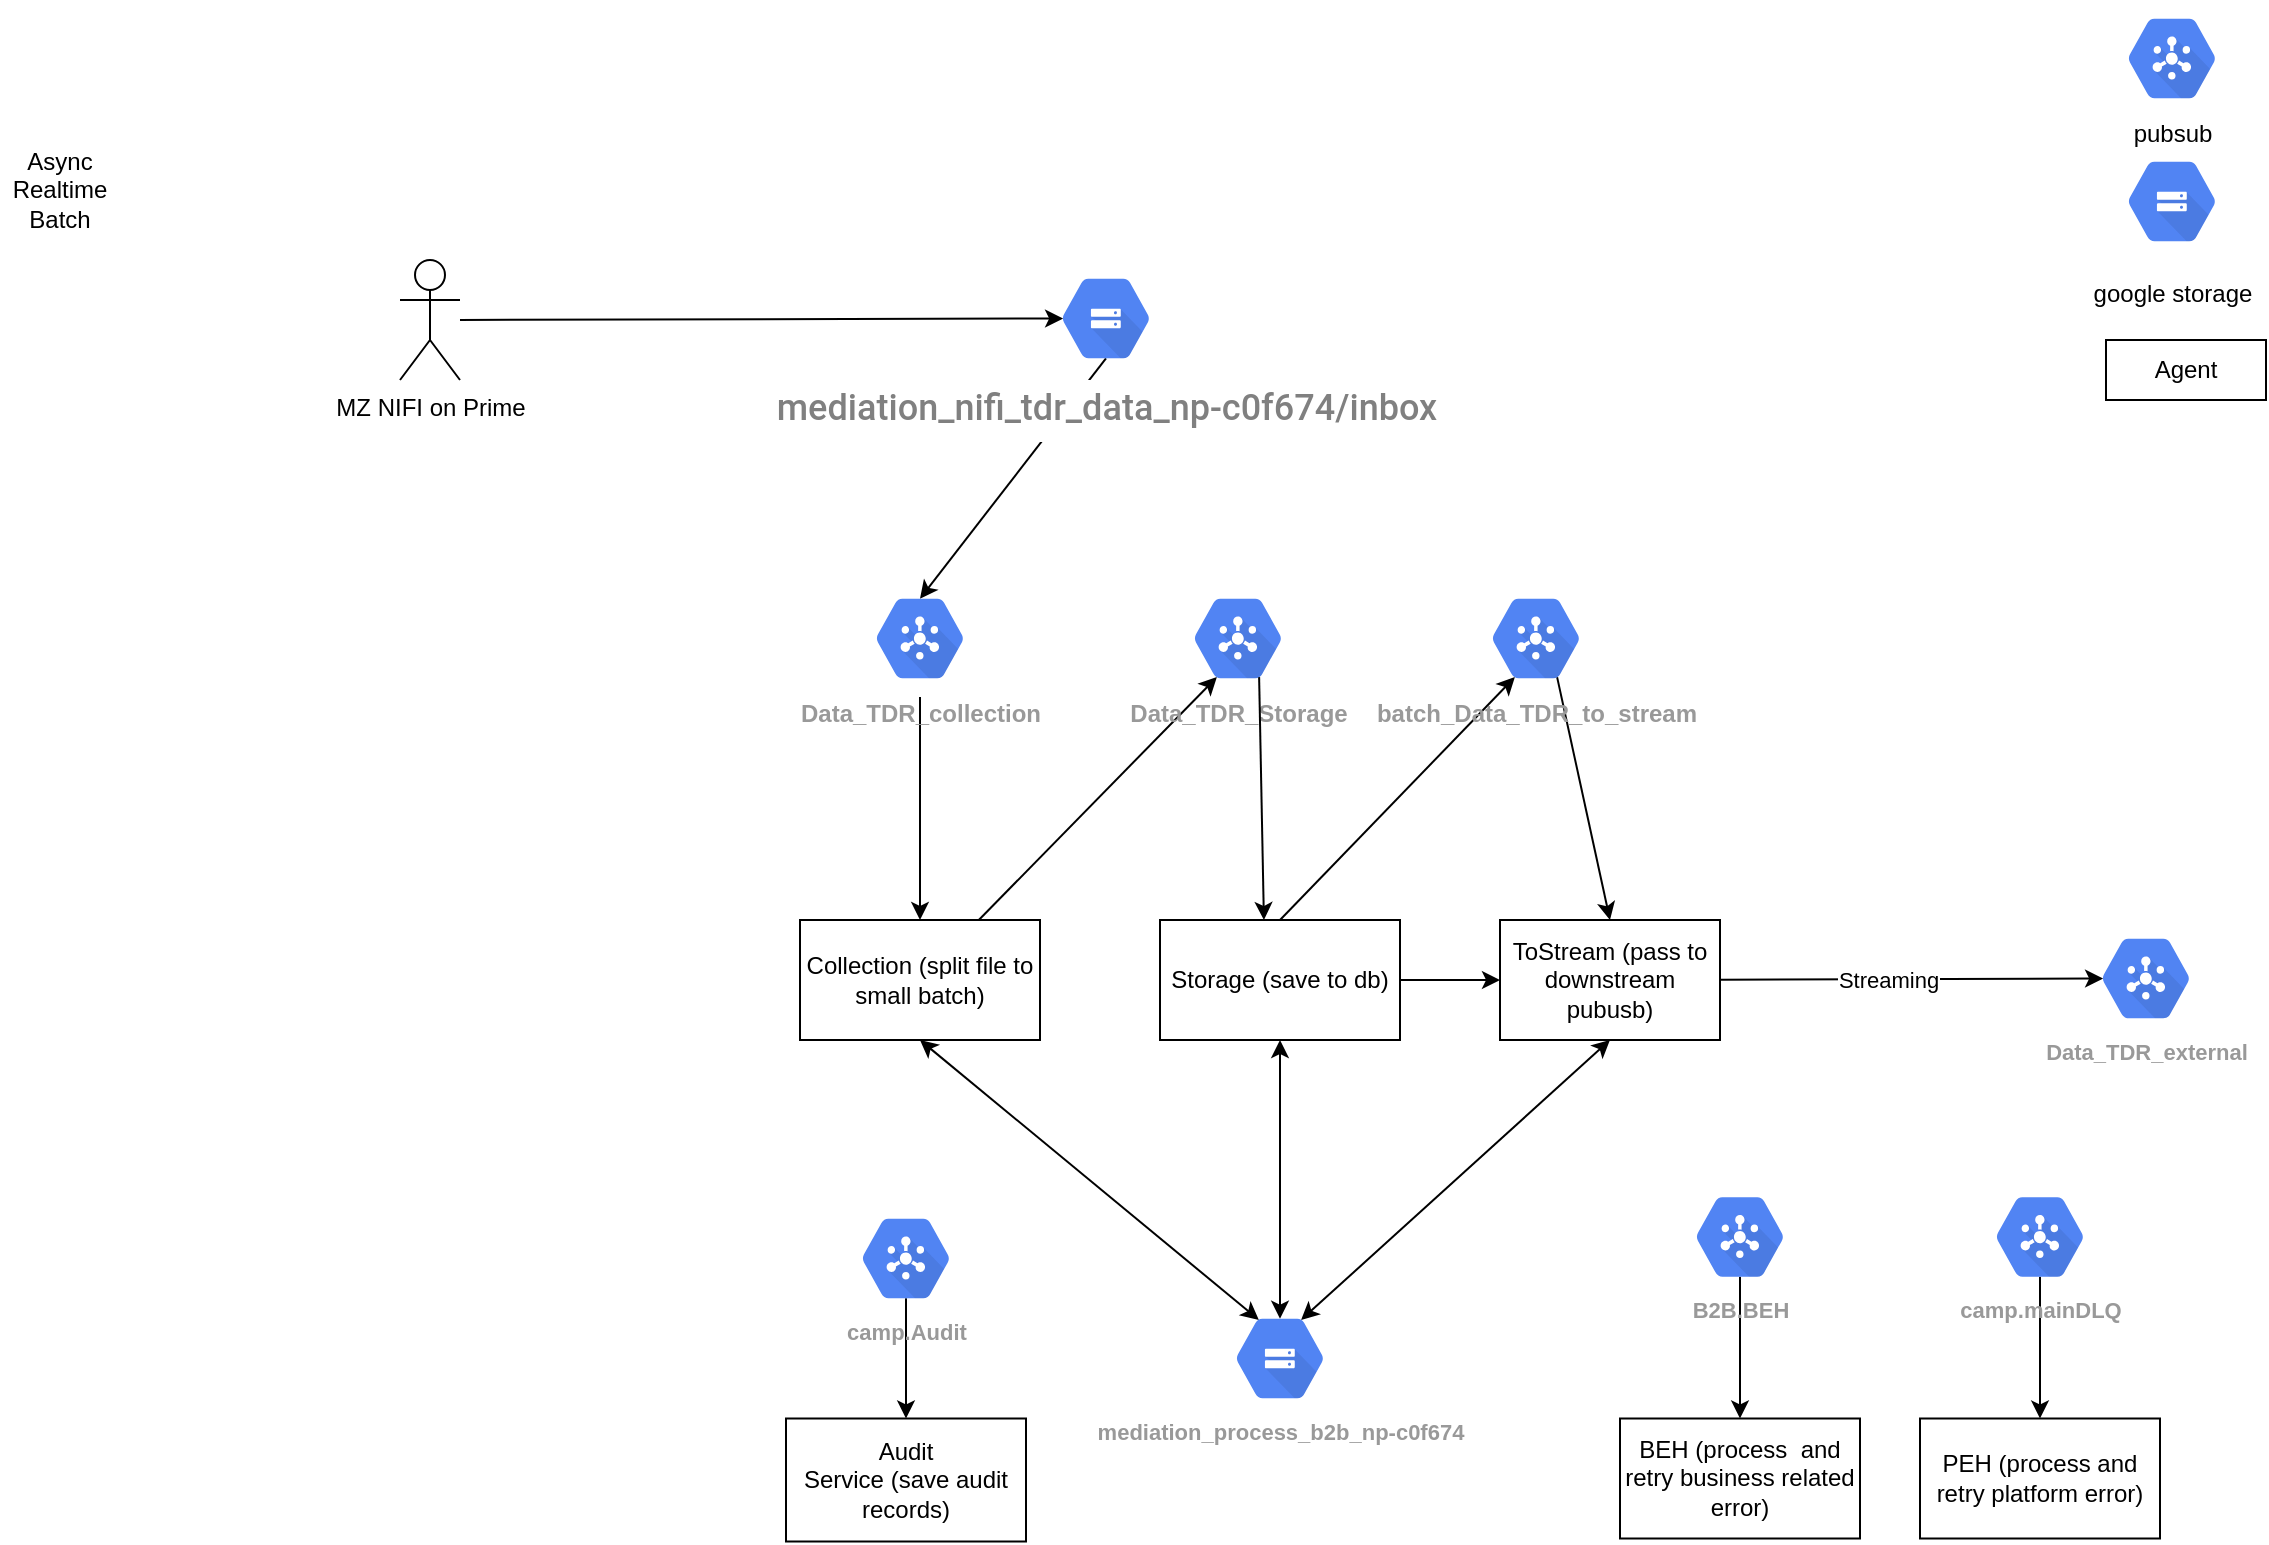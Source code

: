 <mxfile version="18.0.6" type="device"><diagram id="V0_8cqZzB32vLAIiTv2V" name="Page-1"><mxGraphModel dx="1888" dy="649" grid="1" gridSize="10" guides="1" tooltips="1" connect="1" arrows="1" fold="1" page="1" pageScale="1" pageWidth="850" pageHeight="1100" math="0" shadow="0"><root><mxCell id="0"/><mxCell id="1" parent="0"/><mxCell id="19" style="edgeStyle=none;html=1;entryX=0.34;entryY=0.83;entryDx=0;entryDy=0;entryPerimeter=0;" parent="1" source="2" target="17" edge="1"><mxGeometry relative="1" as="geometry"><mxPoint x="190" y="430" as="targetPoint"/></mxGeometry></mxCell><mxCell id="30" style="edgeStyle=none;html=1;exitX=0.5;exitY=1;exitDx=0;exitDy=0;entryX=0.34;entryY=0.17;entryDx=0;entryDy=0;entryPerimeter=0;startArrow=classic;startFill=1;" parent="1" source="2" target="9" edge="1"><mxGeometry relative="1" as="geometry"/></mxCell><mxCell id="2" value="Collection (split file to small batch)" style="rounded=0;whiteSpace=wrap;html=1;" parent="1" vertex="1"><mxGeometry x="90" y="470" width="120" height="60" as="geometry"/></mxCell><mxCell id="7" value="" style="edgeStyle=none;html=1;" parent="1" source="3" target="4" edge="1"><mxGeometry relative="1" as="geometry"/></mxCell><mxCell id="23" style="edgeStyle=none;html=1;exitX=0.5;exitY=0;exitDx=0;exitDy=0;entryX=0.34;entryY=0.83;entryDx=0;entryDy=0;entryPerimeter=0;" parent="1" source="3" target="22" edge="1"><mxGeometry relative="1" as="geometry"/></mxCell><mxCell id="31" style="edgeStyle=none;html=1;exitX=0.5;exitY=1;exitDx=0;exitDy=0;entryX=0.5;entryY=0.16;entryDx=0;entryDy=0;entryPerimeter=0;startArrow=classic;startFill=1;" parent="1" source="3" target="9" edge="1"><mxGeometry relative="1" as="geometry"/></mxCell><mxCell id="3" value="Storage (save to db)" style="rounded=0;whiteSpace=wrap;html=1;" parent="1" vertex="1"><mxGeometry x="270" y="470" width="120" height="60" as="geometry"/></mxCell><mxCell id="27" style="edgeStyle=none;html=1;entryX=0.175;entryY=0.5;entryDx=0;entryDy=0;entryPerimeter=0;" parent="1" source="4" target="25" edge="1"><mxGeometry relative="1" as="geometry"/></mxCell><mxCell id="28" value="Streaming" style="edgeLabel;html=1;align=center;verticalAlign=middle;resizable=0;points=[];" parent="27" vertex="1" connectable="0"><mxGeometry x="-0.123" relative="1" as="geometry"><mxPoint as="offset"/></mxGeometry></mxCell><mxCell id="32" style="edgeStyle=none;html=1;exitX=0.5;exitY=1;exitDx=0;exitDy=0;entryX=0.66;entryY=0.17;entryDx=0;entryDy=0;entryPerimeter=0;startArrow=classic;startFill=1;" parent="1" source="4" target="9" edge="1"><mxGeometry relative="1" as="geometry"/></mxCell><mxCell id="4" value="ToStream (pass to downstream pubusb)" style="rounded=0;whiteSpace=wrap;html=1;" parent="1" vertex="1"><mxGeometry x="440" y="470" width="110" height="60" as="geometry"/></mxCell><mxCell id="14" style="edgeStyle=none;html=1;exitX=0.5;exitY=0.84;exitDx=0;exitDy=0;exitPerimeter=0;entryX=0.5;entryY=0.16;entryDx=0;entryDy=0;entryPerimeter=0;" parent="1" source="8" target="13" edge="1"><mxGeometry relative="1" as="geometry"/></mxCell><mxCell id="8" value="&lt;h2 style=&quot;box-sizing: border-box; border: 0px; margin-right: 0px; margin-bottom: 8px; margin-left: 0px; outline: 0px; padding: 0px; vertical-align: baseline; text-rendering: auto; overflow-wrap: break-word; position: relative; line-height: 28px; max-width: 512px; bottom: auto; word-break: break-word; text-align: start; background-color: rgb(255, 255, 255); margin-top: 0px !important;&quot; class=&quot;cfc-space-first ng-star-inserted&quot;&gt;&lt;font size=&quot;1&quot; color=&quot;#808080&quot; face=&quot;Roboto&quot;&gt;&lt;span style=&quot;font-weight: 500; font-size: 18px;&quot;&gt;mediation_nifi_tdr_data_np-c0f674/inbox&lt;/span&gt;&lt;/font&gt;&lt;/h2&gt;" style="sketch=0;html=1;fillColor=#5184F3;strokeColor=none;verticalAlign=top;labelPosition=center;verticalLabelPosition=bottom;align=center;spacingTop=-6;fontSize=11;fontStyle=1;fontColor=#999999;shape=mxgraph.gcp2.hexIcon;prIcon=cloud_storage" parent="1" vertex="1"><mxGeometry x="210" y="140" width="66" height="58.5" as="geometry"/></mxCell><mxCell id="9" value="mediation_process_b2b_np-c0f674" style="sketch=0;html=1;fillColor=#5184F3;strokeColor=none;verticalAlign=top;labelPosition=center;verticalLabelPosition=bottom;align=center;spacingTop=-6;fontSize=11;fontStyle=1;fontColor=#999999;shape=mxgraph.gcp2.hexIcon;prIcon=cloud_storage" parent="1" vertex="1"><mxGeometry x="297" y="660" width="66" height="58.5" as="geometry"/></mxCell><mxCell id="11" value="MZ NIFI on Prime" style="shape=umlActor;verticalLabelPosition=bottom;verticalAlign=top;html=1;outlineConnect=0;" parent="1" vertex="1"><mxGeometry x="-110" y="140" width="30" height="60" as="geometry"/></mxCell><mxCell id="12" value="" style="endArrow=classic;html=1;entryX=0.175;entryY=0.5;entryDx=0;entryDy=0;entryPerimeter=0;" parent="1" source="11" target="8" edge="1"><mxGeometry width="50" height="50" relative="1" as="geometry"><mxPoint x="220" y="310" as="sourcePoint"/><mxPoint x="270" y="260" as="targetPoint"/></mxGeometry></mxCell><mxCell id="15" style="edgeStyle=none;html=1;entryX=0.5;entryY=0;entryDx=0;entryDy=0;" parent="1" source="13" target="2" edge="1"><mxGeometry relative="1" as="geometry"/></mxCell><mxCell id="13" value="&lt;font style=&quot;font-size: 12px;&quot;&gt;Data_TDR_collection&lt;/font&gt;" style="sketch=0;html=1;fillColor=#5184F3;strokeColor=none;verticalAlign=top;labelPosition=center;verticalLabelPosition=bottom;align=center;spacingTop=-6;fontSize=11;fontStyle=1;fontColor=#999999;shape=mxgraph.gcp2.hexIcon;prIcon=cloud_pubsub" parent="1" vertex="1"><mxGeometry x="117" y="300" width="66" height="58.5" as="geometry"/></mxCell><mxCell id="17" value="&lt;font style=&quot;font-size: 12px;&quot;&gt;Data_TDR_Storage&lt;/font&gt;" style="sketch=0;html=1;fillColor=#5184F3;strokeColor=none;verticalAlign=top;labelPosition=center;verticalLabelPosition=bottom;align=center;spacingTop=-6;fontSize=11;fontStyle=1;fontColor=#999999;shape=mxgraph.gcp2.hexIcon;prIcon=cloud_pubsub" parent="1" vertex="1"><mxGeometry x="276" y="300" width="66" height="58.5" as="geometry"/></mxCell><mxCell id="21" value="" style="endArrow=classic;html=1;entryX=0.433;entryY=0;entryDx=0;entryDy=0;entryPerimeter=0;exitX=0.66;exitY=0.83;exitDx=0;exitDy=0;exitPerimeter=0;" parent="1" source="17" target="3" edge="1"><mxGeometry width="50" height="50" relative="1" as="geometry"><mxPoint x="220" y="510" as="sourcePoint"/><mxPoint x="270" y="460" as="targetPoint"/></mxGeometry></mxCell><mxCell id="24" style="edgeStyle=none;html=1;exitX=0.66;exitY=0.83;exitDx=0;exitDy=0;exitPerimeter=0;entryX=0.5;entryY=0;entryDx=0;entryDy=0;" parent="1" source="22" target="4" edge="1"><mxGeometry relative="1" as="geometry"/></mxCell><mxCell id="22" value="&lt;font style=&quot;font-size: 12px;&quot;&gt;batch_Data_TDR_to_stream&lt;/font&gt;" style="sketch=0;html=1;fillColor=#5184F3;strokeColor=none;verticalAlign=top;labelPosition=center;verticalLabelPosition=bottom;align=center;spacingTop=-6;fontSize=11;fontStyle=1;fontColor=#999999;shape=mxgraph.gcp2.hexIcon;prIcon=cloud_pubsub" parent="1" vertex="1"><mxGeometry x="425" y="300" width="66" height="58.5" as="geometry"/></mxCell><mxCell id="25" value="Data_TDR_external" style="sketch=0;html=1;fillColor=#5184F3;strokeColor=none;verticalAlign=top;labelPosition=center;verticalLabelPosition=bottom;align=center;spacingTop=-6;fontSize=11;fontStyle=1;fontColor=#999999;shape=mxgraph.gcp2.hexIcon;prIcon=cloud_pubsub" parent="1" vertex="1"><mxGeometry x="730" y="470" width="66" height="58.5" as="geometry"/></mxCell><mxCell id="33" value="Async Realtime Batch&lt;br&gt;" style="text;html=1;strokeColor=none;fillColor=none;align=center;verticalAlign=middle;whiteSpace=wrap;rounded=0;" parent="1" vertex="1"><mxGeometry x="-310" y="90" width="60" height="30" as="geometry"/></mxCell><mxCell id="34" value="BEH (process&amp;nbsp; and retry business related error)" style="rounded=0;whiteSpace=wrap;html=1;" parent="1" vertex="1"><mxGeometry x="500" y="719.25" width="120" height="60" as="geometry"/></mxCell><mxCell id="35" value="PEH (process and retry platform error)" style="rounded=0;whiteSpace=wrap;html=1;" parent="1" vertex="1"><mxGeometry x="650" y="719.25" width="120" height="60" as="geometry"/></mxCell><mxCell id="40" style="edgeStyle=none;html=1;exitX=0.5;exitY=0.84;exitDx=0;exitDy=0;exitPerimeter=0;entryX=0.5;entryY=0;entryDx=0;entryDy=0;" parent="1" source="36" target="35" edge="1"><mxGeometry relative="1" as="geometry"/></mxCell><mxCell id="36" value="camp.mainDLQ" style="sketch=0;html=1;fillColor=#5184F3;strokeColor=none;verticalAlign=top;labelPosition=center;verticalLabelPosition=bottom;align=center;spacingTop=-6;fontSize=11;fontStyle=1;fontColor=#999999;shape=mxgraph.gcp2.hexIcon;prIcon=cloud_pubsub" parent="1" vertex="1"><mxGeometry x="677" y="599.25" width="66" height="58.5" as="geometry"/></mxCell><mxCell id="38" style="edgeStyle=none;html=1;exitX=0.5;exitY=0.84;exitDx=0;exitDy=0;exitPerimeter=0;" parent="1" source="37" target="34" edge="1"><mxGeometry relative="1" as="geometry"/></mxCell><mxCell id="37" value="B2B.BEH" style="sketch=0;html=1;fillColor=#5184F3;strokeColor=none;verticalAlign=top;labelPosition=center;verticalLabelPosition=bottom;align=center;spacingTop=-6;fontSize=11;fontStyle=1;fontColor=#999999;shape=mxgraph.gcp2.hexIcon;prIcon=cloud_pubsub" parent="1" vertex="1"><mxGeometry x="527" y="599.25" width="66" height="58.5" as="geometry"/></mxCell><mxCell id="46" style="edgeStyle=none;html=1;exitX=0.5;exitY=0.84;exitDx=0;exitDy=0;exitPerimeter=0;entryX=0.5;entryY=0;entryDx=0;entryDy=0;" parent="1" source="41" target="45" edge="1"><mxGeometry relative="1" as="geometry"/></mxCell><mxCell id="41" value="camp.Audit" style="sketch=0;html=1;fillColor=#5184F3;strokeColor=none;verticalAlign=top;labelPosition=center;verticalLabelPosition=bottom;align=center;spacingTop=-6;fontSize=11;fontStyle=1;fontColor=#999999;shape=mxgraph.gcp2.hexIcon;prIcon=cloud_pubsub" parent="1" vertex="1"><mxGeometry x="110" y="610" width="66" height="58.5" as="geometry"/></mxCell><mxCell id="45" value="Audit&lt;br&gt;Service (save audit records)" style="rounded=0;whiteSpace=wrap;html=1;" parent="1" vertex="1"><mxGeometry x="83" y="719.25" width="120" height="61.5" as="geometry"/></mxCell><mxCell id="DtIXeuBf3LwDQSbXdGs6-47" value="&lt;h2 style=&quot;box-sizing: border-box; border: 0px; margin-right: 0px; margin-bottom: 8px; margin-left: 0px; outline: 0px; padding: 0px; vertical-align: baseline; text-rendering: auto; overflow-wrap: break-word; position: relative; line-height: 28px; max-width: 512px; bottom: auto; word-break: break-word; text-align: start; background-color: rgb(255, 255, 255); margin-top: 0px !important;&quot; class=&quot;cfc-space-first ng-star-inserted&quot;&gt;&lt;font color=&quot;#000000&quot; size=&quot;1&quot;&gt;&lt;span style=&quot;font-weight: 500; font-size: 12px;&quot;&gt;google storage&lt;/span&gt;&lt;/font&gt;&lt;/h2&gt;" style="sketch=0;html=1;fillColor=#5184F3;strokeColor=none;verticalAlign=top;labelPosition=center;verticalLabelPosition=bottom;align=center;spacingTop=-6;fontSize=11;fontStyle=1;fontColor=#999999;shape=mxgraph.gcp2.hexIcon;prIcon=cloud_storage" vertex="1" parent="1"><mxGeometry x="743" y="81.5" width="66" height="58.5" as="geometry"/></mxCell><mxCell id="DtIXeuBf3LwDQSbXdGs6-48" value="&lt;font style=&quot;font-size: 12px;&quot;&gt;&lt;span style=&quot;font-weight: normal;&quot;&gt;&lt;font color=&quot;#000000&quot;&gt;pubsub&lt;/font&gt;&lt;/span&gt;&lt;br&gt;&lt;/font&gt;" style="sketch=0;html=1;fillColor=#5184F3;strokeColor=none;verticalAlign=top;labelPosition=center;verticalLabelPosition=bottom;align=center;spacingTop=-6;fontSize=11;fontStyle=1;fontColor=#999999;shape=mxgraph.gcp2.hexIcon;prIcon=cloud_pubsub" vertex="1" parent="1"><mxGeometry x="743" y="10" width="66" height="58.5" as="geometry"/></mxCell><mxCell id="DtIXeuBf3LwDQSbXdGs6-50" value="Agent" style="rounded=0;whiteSpace=wrap;html=1;fontFamily=Helvetica;fontSize=12;fontColor=#000000;" vertex="1" parent="1"><mxGeometry x="743" y="180" width="80" height="30" as="geometry"/></mxCell></root></mxGraphModel></diagram></mxfile>